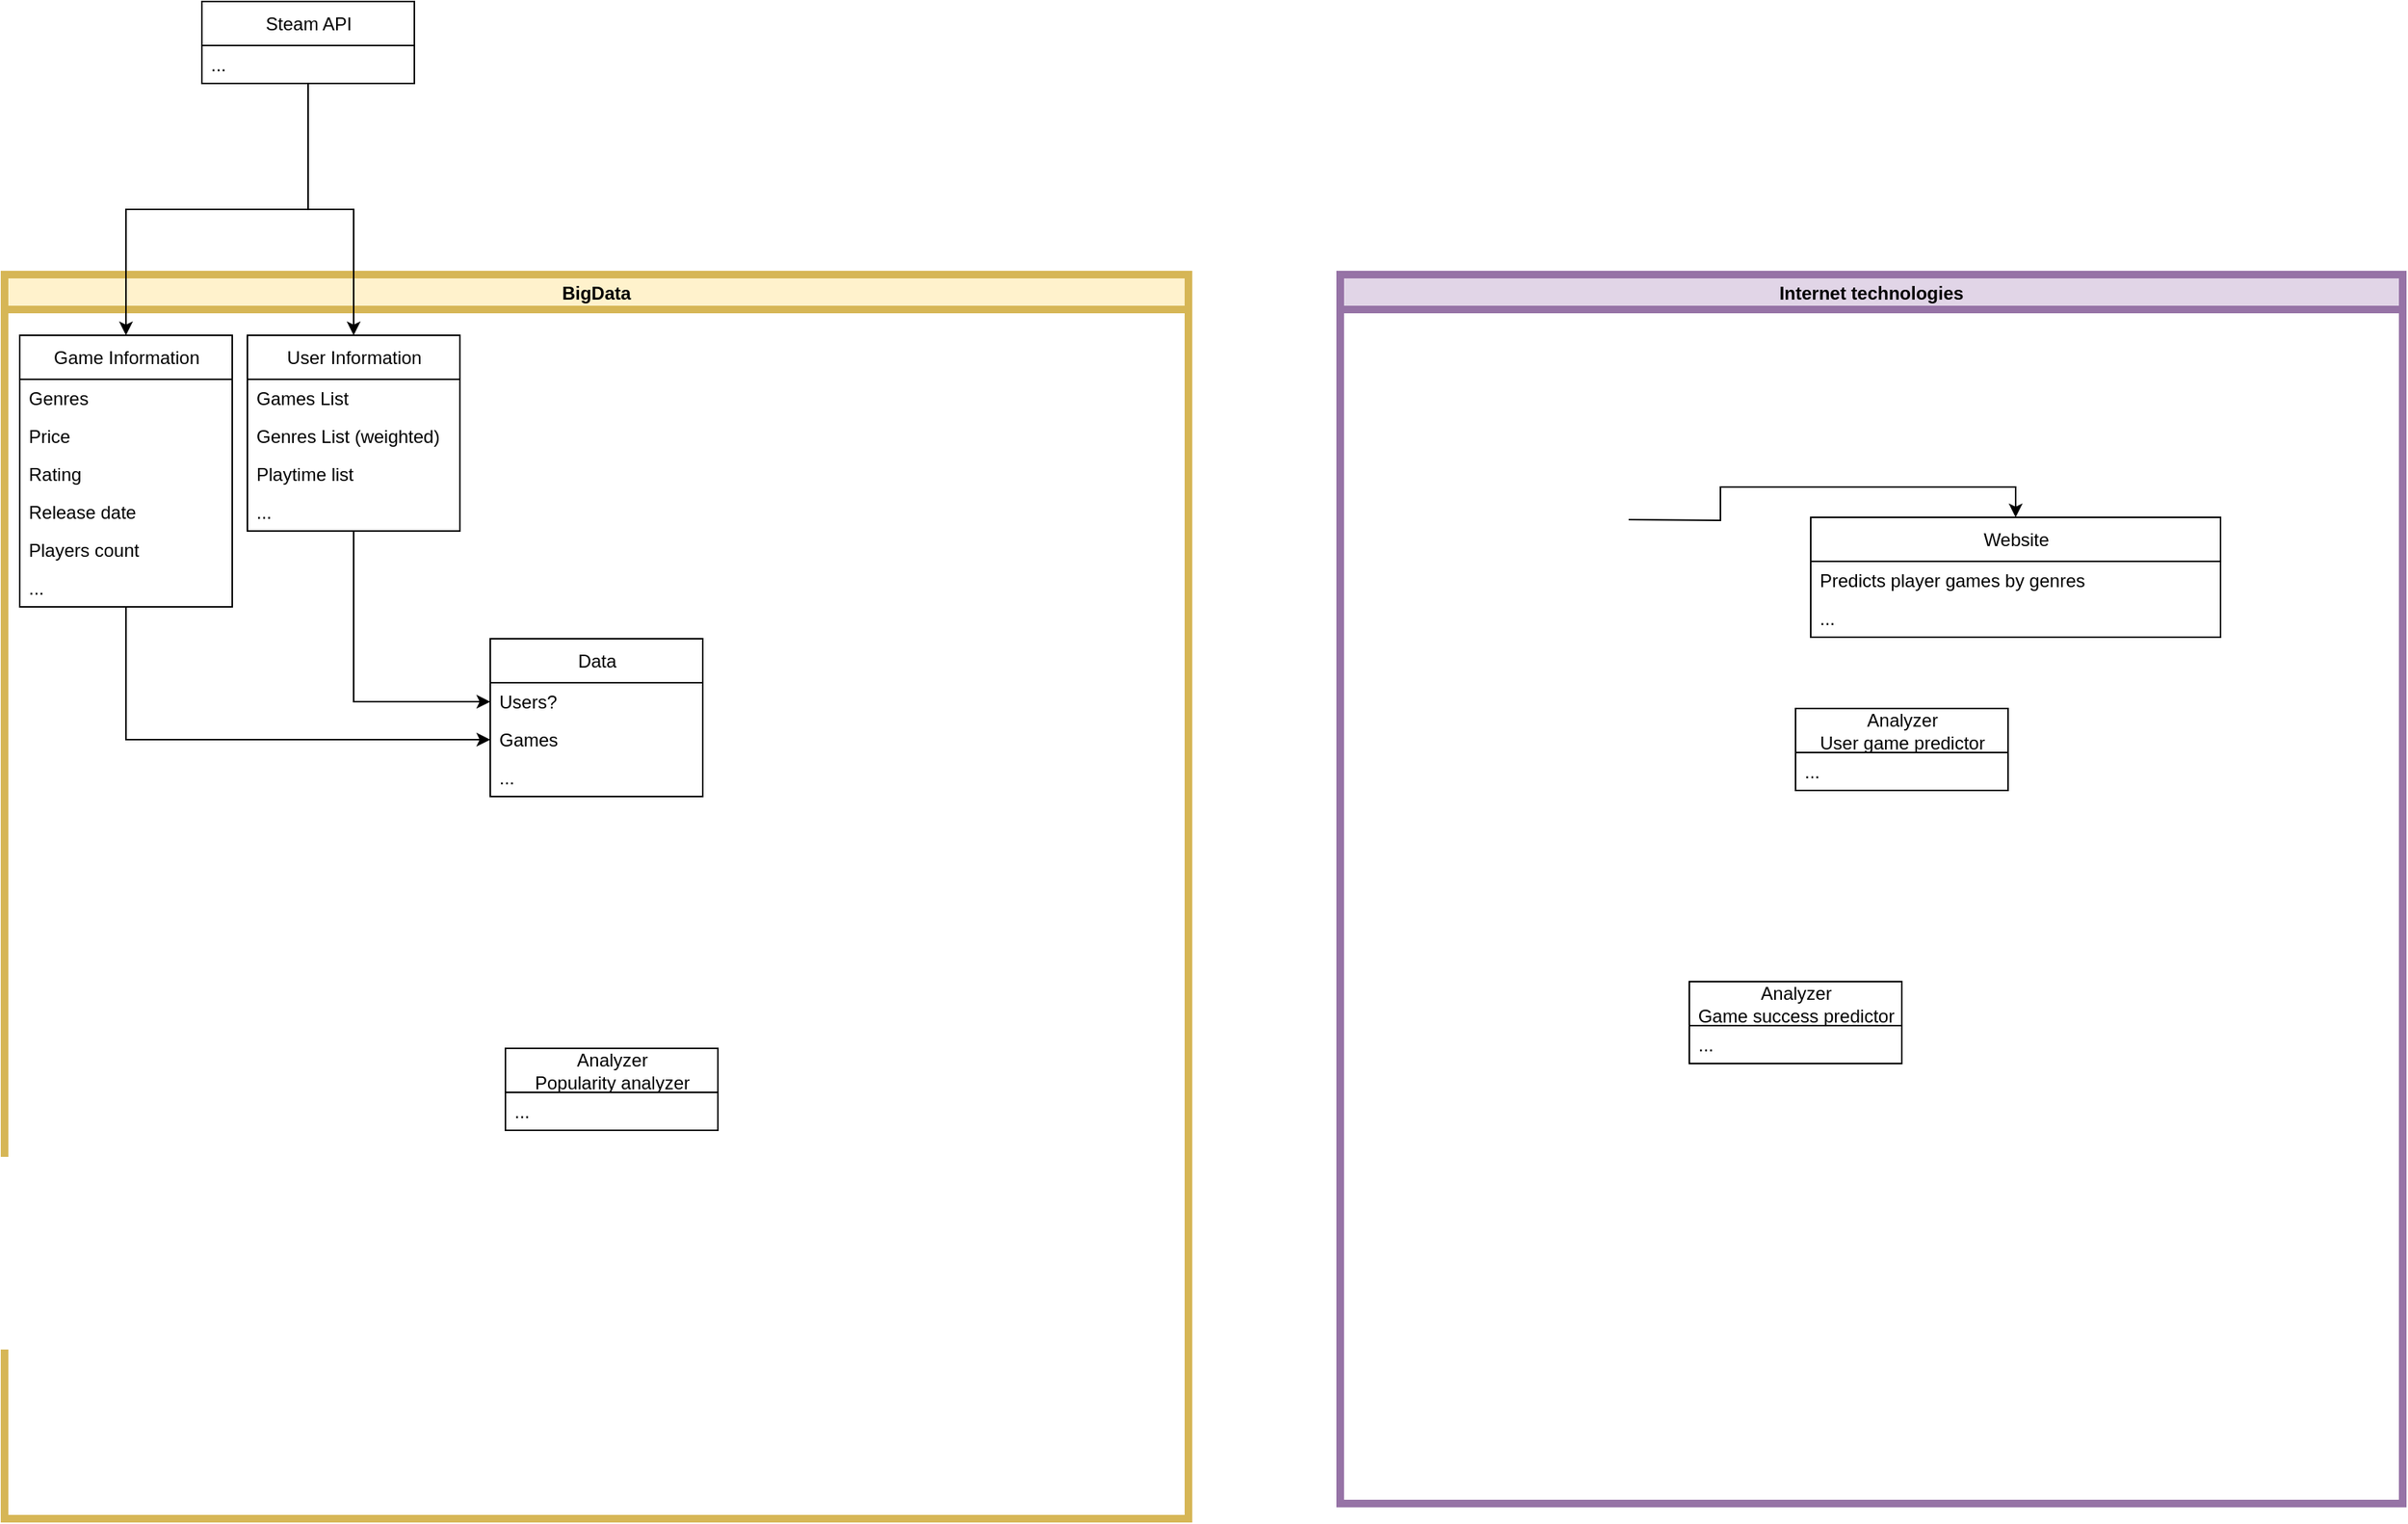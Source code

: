 <mxfile version="13.9.9" type="device" pages="2"><diagram id="momG4ZnO7JLE9HOEH2Y-" name="App_diagram"><mxGraphModel dx="1874" dy="1692" grid="1" gridSize="10" guides="1" tooltips="1" connect="1" arrows="1" fold="1" page="1" pageScale="1" pageWidth="850" pageHeight="1100" math="0" shadow="0"><root><mxCell id="0"/><mxCell id="1" parent="0"/><mxCell id="MeU1LT25HGd6fg8SvuPD-35" value="BigData" style="swimlane;fillColor=#fff2cc;strokeColor=#d6b656;fillStyle=auto;rounded=0;strokeWidth=5;" parent="1" vertex="1"><mxGeometry x="-720" y="40" width="780" height="820" as="geometry"/></mxCell><mxCell id="MeU1LT25HGd6fg8SvuPD-5" value="&lt;span style=&quot;font-weight: 400;&quot;&gt;Game Information&lt;/span&gt;" style="swimlane;fontStyle=1;align=center;verticalAlign=middle;childLayout=stackLayout;horizontal=1;startSize=29;horizontalStack=0;resizeParent=1;resizeParentMax=0;resizeLast=0;collapsible=0;marginBottom=0;html=1;" parent="MeU1LT25HGd6fg8SvuPD-35" vertex="1"><mxGeometry x="10" y="40" width="140" height="179" as="geometry"/></mxCell><mxCell id="MeU1LT25HGd6fg8SvuPD-6" value="Genres" style="text;html=1;strokeColor=none;fillColor=none;align=left;verticalAlign=middle;spacingLeft=4;spacingRight=4;overflow=hidden;rotatable=0;points=[[0,0.5],[1,0.5]];portConstraint=eastwest;" parent="MeU1LT25HGd6fg8SvuPD-5" vertex="1"><mxGeometry y="29" width="140" height="25" as="geometry"/></mxCell><mxCell id="MeU1LT25HGd6fg8SvuPD-8" value="Price" style="text;html=1;strokeColor=none;fillColor=none;align=left;verticalAlign=middle;spacingLeft=4;spacingRight=4;overflow=hidden;rotatable=0;points=[[0,0.5],[1,0.5]];portConstraint=eastwest;" parent="MeU1LT25HGd6fg8SvuPD-5" vertex="1"><mxGeometry y="54" width="140" height="25" as="geometry"/></mxCell><mxCell id="MeU1LT25HGd6fg8SvuPD-9" value="Rating" style="text;html=1;strokeColor=none;fillColor=none;align=left;verticalAlign=middle;spacingLeft=4;spacingRight=4;overflow=hidden;rotatable=0;points=[[0,0.5],[1,0.5]];portConstraint=eastwest;" parent="MeU1LT25HGd6fg8SvuPD-5" vertex="1"><mxGeometry y="79" width="140" height="25" as="geometry"/></mxCell><mxCell id="MeU1LT25HGd6fg8SvuPD-11" value="Release date" style="text;html=1;strokeColor=none;fillColor=none;align=left;verticalAlign=middle;spacingLeft=4;spacingRight=4;overflow=hidden;rotatable=0;points=[[0,0.5],[1,0.5]];portConstraint=eastwest;" parent="MeU1LT25HGd6fg8SvuPD-5" vertex="1"><mxGeometry y="104" width="140" height="25" as="geometry"/></mxCell><mxCell id="MeU1LT25HGd6fg8SvuPD-12" value="Players count" style="text;html=1;strokeColor=none;fillColor=none;align=left;verticalAlign=middle;spacingLeft=4;spacingRight=4;overflow=hidden;rotatable=0;points=[[0,0.5],[1,0.5]];portConstraint=eastwest;" parent="MeU1LT25HGd6fg8SvuPD-5" vertex="1"><mxGeometry y="129" width="140" height="25" as="geometry"/></mxCell><mxCell id="MeU1LT25HGd6fg8SvuPD-10" value="..." style="text;html=1;strokeColor=none;fillColor=none;align=left;verticalAlign=middle;spacingLeft=4;spacingRight=4;overflow=hidden;rotatable=0;points=[[0,0.5],[1,0.5]];portConstraint=eastwest;" parent="MeU1LT25HGd6fg8SvuPD-5" vertex="1"><mxGeometry y="154" width="140" height="25" as="geometry"/></mxCell><mxCell id="MeU1LT25HGd6fg8SvuPD-13" value="&lt;span style=&quot;font-weight: 400;&quot;&gt;User Information&lt;/span&gt;" style="swimlane;fontStyle=1;align=center;verticalAlign=middle;childLayout=stackLayout;horizontal=1;startSize=29;horizontalStack=0;resizeParent=1;resizeParentMax=0;resizeLast=0;collapsible=0;marginBottom=0;html=1;" parent="MeU1LT25HGd6fg8SvuPD-35" vertex="1"><mxGeometry x="160" y="40" width="140" height="129" as="geometry"/></mxCell><mxCell id="MeU1LT25HGd6fg8SvuPD-14" value="Games List" style="text;html=1;strokeColor=none;fillColor=none;align=left;verticalAlign=middle;spacingLeft=4;spacingRight=4;overflow=hidden;rotatable=0;points=[[0,0.5],[1,0.5]];portConstraint=eastwest;" parent="MeU1LT25HGd6fg8SvuPD-13" vertex="1"><mxGeometry y="29" width="140" height="25" as="geometry"/></mxCell><mxCell id="MeU1LT25HGd6fg8SvuPD-15" value="Genres List (weighted)" style="text;html=1;strokeColor=none;fillColor=none;align=left;verticalAlign=middle;spacingLeft=4;spacingRight=4;overflow=hidden;rotatable=0;points=[[0,0.5],[1,0.5]];portConstraint=eastwest;" parent="MeU1LT25HGd6fg8SvuPD-13" vertex="1"><mxGeometry y="54" width="140" height="25" as="geometry"/></mxCell><mxCell id="MeU1LT25HGd6fg8SvuPD-16" value="Playtime list" style="text;html=1;strokeColor=none;fillColor=none;align=left;verticalAlign=middle;spacingLeft=4;spacingRight=4;overflow=hidden;rotatable=0;points=[[0,0.5],[1,0.5]];portConstraint=eastwest;" parent="MeU1LT25HGd6fg8SvuPD-13" vertex="1"><mxGeometry y="79" width="140" height="25" as="geometry"/></mxCell><mxCell id="MeU1LT25HGd6fg8SvuPD-19" value="..." style="text;html=1;strokeColor=none;fillColor=none;align=left;verticalAlign=middle;spacingLeft=4;spacingRight=4;overflow=hidden;rotatable=0;points=[[0,0.5],[1,0.5]];portConstraint=eastwest;" parent="MeU1LT25HGd6fg8SvuPD-13" vertex="1"><mxGeometry y="104" width="140" height="25" as="geometry"/></mxCell><mxCell id="MeU1LT25HGd6fg8SvuPD-54" value="&lt;span style=&quot;font-weight: 400;&quot;&gt;Analyzer&lt;br&gt;&lt;/span&gt;&lt;span style=&quot;font-weight: 400; text-align: left;&quot;&gt;Popularity analyzer&lt;/span&gt;&lt;span style=&quot;font-weight: 400;&quot;&gt;&lt;br&gt;&lt;/span&gt;" style="swimlane;fontStyle=1;align=center;verticalAlign=middle;childLayout=stackLayout;horizontal=1;startSize=29;horizontalStack=0;resizeParent=1;resizeParentMax=0;resizeLast=0;collapsible=0;marginBottom=0;html=1;" parent="MeU1LT25HGd6fg8SvuPD-35" vertex="1"><mxGeometry x="330" y="510" width="140" height="54" as="geometry"/></mxCell><mxCell id="MeU1LT25HGd6fg8SvuPD-58" value="..." style="text;html=1;strokeColor=none;fillColor=none;align=left;verticalAlign=middle;spacingLeft=4;spacingRight=4;overflow=hidden;rotatable=0;points=[[0,0.5],[1,0.5]];portConstraint=eastwest;" parent="MeU1LT25HGd6fg8SvuPD-54" vertex="1"><mxGeometry y="29" width="140" height="25" as="geometry"/></mxCell><mxCell id="MeU1LT25HGd6fg8SvuPD-29" value="&lt;span style=&quot;font-weight: 400;&quot;&gt;Data&lt;/span&gt;" style="swimlane;fontStyle=1;align=center;verticalAlign=middle;childLayout=stackLayout;horizontal=1;startSize=29;horizontalStack=0;resizeParent=1;resizeParentMax=0;resizeLast=0;collapsible=0;marginBottom=0;html=1;" parent="MeU1LT25HGd6fg8SvuPD-35" vertex="1"><mxGeometry x="320" y="240" width="140" height="104" as="geometry"/></mxCell><mxCell id="MeU1LT25HGd6fg8SvuPD-31" value="Users?" style="text;html=1;strokeColor=none;fillColor=none;align=left;verticalAlign=middle;spacingLeft=4;spacingRight=4;overflow=hidden;rotatable=0;points=[[0,0.5],[1,0.5]];portConstraint=eastwest;" parent="MeU1LT25HGd6fg8SvuPD-29" vertex="1"><mxGeometry y="29" width="140" height="25" as="geometry"/></mxCell><mxCell id="MeU1LT25HGd6fg8SvuPD-30" value="Games" style="text;html=1;strokeColor=none;fillColor=none;align=left;verticalAlign=middle;spacingLeft=4;spacingRight=4;overflow=hidden;rotatable=0;points=[[0,0.5],[1,0.5]];portConstraint=eastwest;" parent="MeU1LT25HGd6fg8SvuPD-29" vertex="1"><mxGeometry y="54" width="140" height="25" as="geometry"/></mxCell><mxCell id="MeU1LT25HGd6fg8SvuPD-33" value="..." style="text;html=1;strokeColor=none;fillColor=none;align=left;verticalAlign=middle;spacingLeft=4;spacingRight=4;overflow=hidden;rotatable=0;points=[[0,0.5],[1,0.5]];portConstraint=eastwest;" parent="MeU1LT25HGd6fg8SvuPD-29" vertex="1"><mxGeometry y="79" width="140" height="25" as="geometry"/></mxCell><mxCell id="MeU1LT25HGd6fg8SvuPD-43" style="edgeStyle=orthogonalEdgeStyle;rounded=0;orthogonalLoop=1;jettySize=auto;html=1;entryX=0;entryY=0.5;entryDx=0;entryDy=0;" parent="MeU1LT25HGd6fg8SvuPD-35" source="MeU1LT25HGd6fg8SvuPD-13" target="MeU1LT25HGd6fg8SvuPD-31" edge="1"><mxGeometry relative="1" as="geometry"/></mxCell><mxCell id="MeU1LT25HGd6fg8SvuPD-20" style="edgeStyle=orthogonalEdgeStyle;rounded=0;orthogonalLoop=1;jettySize=auto;html=1;entryX=0;entryY=0.5;entryDx=0;entryDy=0;" parent="MeU1LT25HGd6fg8SvuPD-35" source="MeU1LT25HGd6fg8SvuPD-5" target="MeU1LT25HGd6fg8SvuPD-30" edge="1"><mxGeometry relative="1" as="geometry"><mxPoint x="345" y="340" as="targetPoint"/></mxGeometry></mxCell><mxCell id="MeU1LT25HGd6fg8SvuPD-51" style="edgeStyle=orthogonalEdgeStyle;rounded=0;orthogonalLoop=1;jettySize=auto;html=1;" parent="1" source="MeU1LT25HGd6fg8SvuPD-44" target="MeU1LT25HGd6fg8SvuPD-5" edge="1"><mxGeometry relative="1" as="geometry"/></mxCell><mxCell id="MeU1LT25HGd6fg8SvuPD-52" style="edgeStyle=orthogonalEdgeStyle;rounded=0;orthogonalLoop=1;jettySize=auto;html=1;entryX=0.5;entryY=0;entryDx=0;entryDy=0;" parent="1" source="MeU1LT25HGd6fg8SvuPD-44" target="MeU1LT25HGd6fg8SvuPD-13" edge="1"><mxGeometry relative="1" as="geometry"/></mxCell><mxCell id="MeU1LT25HGd6fg8SvuPD-44" value="&lt;span style=&quot;font-weight: 400;&quot;&gt;Steam API&lt;/span&gt;" style="swimlane;fontStyle=1;align=center;verticalAlign=middle;childLayout=stackLayout;horizontal=1;startSize=29;horizontalStack=0;resizeParent=1;resizeParentMax=0;resizeLast=0;collapsible=0;marginBottom=0;html=1;" parent="1" vertex="1"><mxGeometry x="-590" y="-140" width="140" height="54" as="geometry"/></mxCell><mxCell id="MeU1LT25HGd6fg8SvuPD-50" value="..." style="text;html=1;strokeColor=none;fillColor=none;align=left;verticalAlign=middle;spacingLeft=4;spacingRight=4;overflow=hidden;rotatable=0;points=[[0,0.5],[1,0.5]];portConstraint=eastwest;" parent="MeU1LT25HGd6fg8SvuPD-44" vertex="1"><mxGeometry y="29" width="140" height="25" as="geometry"/></mxCell><mxCell id="MeU1LT25HGd6fg8SvuPD-36" value="Internet technologies" style="swimlane;fillColor=#e1d5e7;strokeColor=#9673a6;shadow=0;rounded=0;strokeWidth=5;" parent="1" vertex="1"><mxGeometry x="160" y="40" width="700" height="810" as="geometry"/></mxCell><mxCell id="MeU1LT25HGd6fg8SvuPD-38" value="&lt;span style=&quot;font-weight: 400;&quot;&gt;Website&lt;/span&gt;" style="swimlane;fontStyle=1;align=center;verticalAlign=middle;childLayout=stackLayout;horizontal=1;startSize=29;horizontalStack=0;resizeParent=1;resizeParentMax=0;resizeLast=0;collapsible=0;marginBottom=0;html=1;" parent="MeU1LT25HGd6fg8SvuPD-36" vertex="1"><mxGeometry x="310" y="160" width="270" height="79" as="geometry"/></mxCell><mxCell id="MeU1LT25HGd6fg8SvuPD-40" value="Predicts player games by genres" style="text;html=1;strokeColor=none;fillColor=none;align=left;verticalAlign=middle;spacingLeft=4;spacingRight=4;overflow=hidden;rotatable=0;points=[[0,0.5],[1,0.5]];portConstraint=eastwest;" parent="MeU1LT25HGd6fg8SvuPD-38" vertex="1"><mxGeometry y="29" width="270" height="25" as="geometry"/></mxCell><mxCell id="MeU1LT25HGd6fg8SvuPD-41" value="..." style="text;html=1;strokeColor=none;fillColor=none;align=left;verticalAlign=middle;spacingLeft=4;spacingRight=4;overflow=hidden;rotatable=0;points=[[0,0.5],[1,0.5]];portConstraint=eastwest;" parent="MeU1LT25HGd6fg8SvuPD-38" vertex="1"><mxGeometry y="54" width="270" height="25" as="geometry"/></mxCell><mxCell id="MeU1LT25HGd6fg8SvuPD-24" value="&lt;span style=&quot;font-weight: 400;&quot;&gt;Analyzer&lt;br&gt;&lt;/span&gt;&lt;span style=&quot;font-weight: 400; text-align: left;&quot;&gt;User game predictor&lt;/span&gt;&lt;span style=&quot;font-weight: 400;&quot;&gt;&lt;br&gt;&lt;/span&gt;" style="swimlane;fontStyle=1;align=center;verticalAlign=middle;childLayout=stackLayout;horizontal=1;startSize=29;horizontalStack=0;resizeParent=1;resizeParentMax=0;resizeLast=0;collapsible=0;marginBottom=0;html=1;" parent="MeU1LT25HGd6fg8SvuPD-36" vertex="1"><mxGeometry x="300" y="286" width="140" height="54" as="geometry"/></mxCell><mxCell id="MeU1LT25HGd6fg8SvuPD-28" value="..." style="text;html=1;strokeColor=none;fillColor=none;align=left;verticalAlign=middle;spacingLeft=4;spacingRight=4;overflow=hidden;rotatable=0;points=[[0,0.5],[1,0.5]];portConstraint=eastwest;" parent="MeU1LT25HGd6fg8SvuPD-24" vertex="1"><mxGeometry y="29" width="140" height="25" as="geometry"/></mxCell><mxCell id="MeU1LT25HGd6fg8SvuPD-42" style="edgeStyle=orthogonalEdgeStyle;rounded=0;orthogonalLoop=1;jettySize=auto;html=1;entryX=0.5;entryY=0;entryDx=0;entryDy=0;" parent="MeU1LT25HGd6fg8SvuPD-36" target="MeU1LT25HGd6fg8SvuPD-38" edge="1"><mxGeometry relative="1" as="geometry"><mxPoint x="190" y="161.5" as="sourcePoint"/></mxGeometry></mxCell><mxCell id="MeU1LT25HGd6fg8SvuPD-59" value="&lt;span style=&quot;font-weight: 400;&quot;&gt;Analyzer&lt;br&gt;&lt;/span&gt;&lt;span style=&quot;font-weight: 400; text-align: left;&quot;&gt;Game success predictor&lt;/span&gt;&lt;span style=&quot;font-weight: 400;&quot;&gt;&lt;br&gt;&lt;/span&gt;" style="swimlane;fontStyle=1;align=center;verticalAlign=middle;childLayout=stackLayout;horizontal=1;startSize=29;horizontalStack=0;resizeParent=1;resizeParentMax=0;resizeLast=0;collapsible=0;marginBottom=0;html=1;" parent="MeU1LT25HGd6fg8SvuPD-36" vertex="1"><mxGeometry x="230" y="466" width="140" height="54" as="geometry"/></mxCell><mxCell id="MeU1LT25HGd6fg8SvuPD-63" value="..." style="text;html=1;strokeColor=none;fillColor=none;align=left;verticalAlign=middle;spacingLeft=4;spacingRight=4;overflow=hidden;rotatable=0;points=[[0,0.5],[1,0.5]];portConstraint=eastwest;" parent="MeU1LT25HGd6fg8SvuPD-59" vertex="1"><mxGeometry y="29" width="140" height="25" as="geometry"/></mxCell></root></mxGraphModel></diagram><diagram id="Zrio6ORxPRz7kkJjBr8B" name="BD_scheme"><mxGraphModel dx="2055" dy="1796" grid="1" gridSize="10" guides="1" tooltips="1" connect="1" arrows="1" fold="1" page="1" pageScale="1" pageWidth="850" pageHeight="1100" math="0" shadow="0"><root><mxCell id="0"/><mxCell id="1" parent="0"/><mxCell id="Tnox-R7yeYtiRO91S8fA-54" style="edgeStyle=orthogonalEdgeStyle;rounded=0;orthogonalLoop=1;jettySize=auto;html=1;entryX=0.5;entryY=0;entryDx=0;entryDy=0;strokeWidth=1;sourcePerimeterSpacing=0;targetPerimeterSpacing=0;" parent="1" source="0PsbvllwM_uFdgyH0em8-1" target="Tnox-R7yeYtiRO91S8fA-52" edge="1"><mxGeometry relative="1" as="geometry"/></mxCell><mxCell id="0PsbvllwM_uFdgyH0em8-1" value="Game" style="swimlane;fontStyle=0;childLayout=stackLayout;horizontal=1;startSize=26;fillColor=none;horizontalStack=0;resizeParent=1;resizeParentMax=0;resizeLast=0;collapsible=1;marginBottom=0;" parent="1" vertex="1"><mxGeometry x="-70" y="100" width="230" height="468" as="geometry"/></mxCell><mxCell id="0PsbvllwM_uFdgyH0em8-2" value="id: int" style="text;strokeColor=none;fillColor=none;align=left;verticalAlign=top;spacingLeft=4;spacingRight=4;overflow=hidden;rotatable=0;points=[[0,0.5],[1,0.5]];portConstraint=eastwest;" parent="0PsbvllwM_uFdgyH0em8-1" vertex="1"><mxGeometry y="26" width="230" height="26" as="geometry"/></mxCell><mxCell id="fA32ggo8_FiCv29vviNR-46" value="name: string" style="text;strokeColor=none;fillColor=none;align=left;verticalAlign=top;spacingLeft=4;spacingRight=4;overflow=hidden;rotatable=0;points=[[0,0.5],[1,0.5]];portConstraint=eastwest;" parent="0PsbvllwM_uFdgyH0em8-1" vertex="1"><mxGeometry y="52" width="230" height="26" as="geometry"/></mxCell><mxCell id="Tnox-R7yeYtiRO91S8fA-1" value="type: string" style="text;strokeColor=none;fillColor=none;align=left;verticalAlign=top;spacingLeft=4;spacingRight=4;overflow=hidden;rotatable=0;points=[[0,0.5],[1,0.5]];portConstraint=eastwest;" parent="0PsbvllwM_uFdgyH0em8-1" vertex="1"><mxGeometry y="78" width="230" height="26" as="geometry"/></mxCell><mxCell id="0PsbvllwM_uFdgyH0em8-4" value="required_age: int" style="text;strokeColor=none;fillColor=none;align=left;verticalAlign=top;spacingLeft=4;spacingRight=4;overflow=hidden;rotatable=0;points=[[0,0.5],[1,0.5]];portConstraint=eastwest;" parent="0PsbvllwM_uFdgyH0em8-1" vertex="1"><mxGeometry y="104" width="230" height="26" as="geometry"/></mxCell><mxCell id="0PsbvllwM_uFdgyH0em8-5" value="is_free: bool" style="text;strokeColor=none;fillColor=none;align=left;verticalAlign=top;spacingLeft=4;spacingRight=4;overflow=hidden;rotatable=0;points=[[0,0.5],[1,0.5]];portConstraint=eastwest;" parent="0PsbvllwM_uFdgyH0em8-1" vertex="1"><mxGeometry y="130" width="230" height="26" as="geometry"/></mxCell><mxCell id="0PsbvllwM_uFdgyH0em8-7" value="dlc: list              //list of appids" style="text;strokeColor=none;fillColor=none;align=left;verticalAlign=top;spacingLeft=4;spacingRight=4;overflow=hidden;rotatable=0;points=[[0,0.5],[1,0.5]];portConstraint=eastwest;" parent="0PsbvllwM_uFdgyH0em8-1" vertex="1"><mxGeometry y="156" width="230" height="26" as="geometry"/></mxCell><mxCell id="0PsbvllwM_uFdgyH0em8-9" value="about_the_game: text" style="text;strokeColor=none;fillColor=none;align=left;verticalAlign=top;spacingLeft=4;spacingRight=4;overflow=hidden;rotatable=0;points=[[0,0.5],[1,0.5]];portConstraint=eastwest;" parent="0PsbvllwM_uFdgyH0em8-1" vertex="1"><mxGeometry y="182" width="230" height="26" as="geometry"/></mxCell><mxCell id="0PsbvllwM_uFdgyH0em8-6" value="detailed_description: text            " style="text;strokeColor=none;fillColor=none;align=left;verticalAlign=top;spacingLeft=4;spacingRight=4;overflow=hidden;rotatable=0;points=[[0,0.5],[1,0.5]];portConstraint=eastwest;" parent="0PsbvllwM_uFdgyH0em8-1" vertex="1"><mxGeometry y="208" width="230" height="26" as="geometry"/></mxCell><mxCell id="0PsbvllwM_uFdgyH0em8-8" value="short_description: text&#10;" style="text;strokeColor=none;fillColor=none;align=left;verticalAlign=top;spacingLeft=4;spacingRight=4;overflow=hidden;rotatable=0;points=[[0,0.5],[1,0.5]];portConstraint=eastwest;" parent="0PsbvllwM_uFdgyH0em8-1" vertex="1"><mxGeometry y="234" width="230" height="26" as="geometry"/></mxCell><mxCell id="0PsbvllwM_uFdgyH0em8-11" value="developers: text" style="text;strokeColor=none;fillColor=none;align=left;verticalAlign=top;spacingLeft=4;spacingRight=4;overflow=hidden;rotatable=0;points=[[0,0.5],[1,0.5]];portConstraint=eastwest;" parent="0PsbvllwM_uFdgyH0em8-1" vertex="1"><mxGeometry y="260" width="230" height="26" as="geometry"/></mxCell><mxCell id="0PsbvllwM_uFdgyH0em8-17" value="publishers: text&#10;" style="text;strokeColor=none;fillColor=none;align=left;verticalAlign=top;spacingLeft=4;spacingRight=4;overflow=hidden;rotatable=0;points=[[0,0.5],[1,0.5]];portConstraint=eastwest;" parent="0PsbvllwM_uFdgyH0em8-1" vertex="1"><mxGeometry y="286" width="230" height="26" as="geometry"/></mxCell><mxCell id="0PsbvllwM_uFdgyH0em8-15" value="packages: text&#10;" style="text;strokeColor=none;fillColor=none;align=left;verticalAlign=top;spacingLeft=4;spacingRight=4;overflow=hidden;rotatable=0;points=[[0,0.5],[1,0.5]];portConstraint=eastwest;" parent="0PsbvllwM_uFdgyH0em8-1" vertex="1"><mxGeometry y="312" width="230" height="26" as="geometry"/></mxCell><mxCell id="Tnox-R7yeYtiRO91S8fA-3" value="requirements_id: FG" style="text;strokeColor=none;fillColor=none;align=left;verticalAlign=top;spacingLeft=4;spacingRight=4;overflow=hidden;rotatable=0;points=[[0,0.5],[1,0.5]];portConstraint=eastwest;" parent="0PsbvllwM_uFdgyH0em8-1" vertex="1"><mxGeometry y="338" width="230" height="26" as="geometry"/></mxCell><mxCell id="Tnox-R7yeYtiRO91S8fA-2" value="critic_score_id: FG&#10;" style="text;strokeColor=none;fillColor=none;align=left;verticalAlign=top;spacingLeft=4;spacingRight=4;overflow=hidden;rotatable=0;points=[[0,0.5],[1,0.5]];portConstraint=eastwest;" parent="0PsbvllwM_uFdgyH0em8-1" vertex="1"><mxGeometry y="364" width="230" height="26" as="geometry"/></mxCell><mxCell id="0PsbvllwM_uFdgyH0em8-77" value="release_date_id: FG" style="text;strokeColor=none;fillColor=none;align=left;verticalAlign=top;spacingLeft=4;spacingRight=4;overflow=hidden;rotatable=0;points=[[0,0.5],[1,0.5]];portConstraint=eastwest;" parent="0PsbvllwM_uFdgyH0em8-1" vertex="1"><mxGeometry y="390" width="230" height="26" as="geometry"/></mxCell><mxCell id="Tnox-R7yeYtiRO91S8fA-6" value="platforms_id: FG" style="text;strokeColor=none;fillColor=none;align=left;verticalAlign=top;spacingLeft=4;spacingRight=4;overflow=hidden;rotatable=0;points=[[0,0.5],[1,0.5]];portConstraint=eastwest;" parent="0PsbvllwM_uFdgyH0em8-1" vertex="1"><mxGeometry y="416" width="230" height="26" as="geometry"/></mxCell><mxCell id="Tnox-R7yeYtiRO91S8fA-5" value="reviews_id: FG" style="text;strokeColor=none;fillColor=none;align=left;verticalAlign=top;spacingLeft=4;spacingRight=4;overflow=hidden;rotatable=0;points=[[0,0.5],[1,0.5]];portConstraint=eastwest;" parent="0PsbvllwM_uFdgyH0em8-1" vertex="1"><mxGeometry y="442" width="230" height="26" as="geometry"/></mxCell><mxCell id="0PsbvllwM_uFdgyH0em8-45" value="platforms" style="swimlane;fontStyle=0;childLayout=stackLayout;horizontal=1;startSize=26;fillColor=none;horizontalStack=0;resizeParent=1;resizeParentMax=0;resizeLast=0;collapsible=1;marginBottom=0;" parent="1" vertex="1"><mxGeometry x="670" y="530" width="140" height="156" as="geometry"/></mxCell><mxCell id="XALPMgh3zFz3GhYciA86-8" value="id: int" style="text;strokeColor=none;fillColor=none;align=left;verticalAlign=top;spacingLeft=4;spacingRight=4;overflow=hidden;rotatable=0;points=[[0,0.5],[1,0.5]];portConstraint=eastwest;" parent="0PsbvllwM_uFdgyH0em8-45" vertex="1"><mxGeometry y="26" width="140" height="26" as="geometry"/></mxCell><mxCell id="Tnox-R7yeYtiRO91S8fA-9" value="appid: int" style="text;strokeColor=none;fillColor=none;align=left;verticalAlign=top;spacingLeft=4;spacingRight=4;overflow=hidden;rotatable=0;points=[[0,0.5],[1,0.5]];portConstraint=eastwest;" parent="0PsbvllwM_uFdgyH0em8-45" vertex="1"><mxGeometry y="52" width="140" height="26" as="geometry"/></mxCell><mxCell id="0PsbvllwM_uFdgyH0em8-46" value="win: bool" style="text;strokeColor=none;fillColor=none;align=left;verticalAlign=top;spacingLeft=4;spacingRight=4;overflow=hidden;rotatable=0;points=[[0,0.5],[1,0.5]];portConstraint=eastwest;" parent="0PsbvllwM_uFdgyH0em8-45" vertex="1"><mxGeometry y="78" width="140" height="26" as="geometry"/></mxCell><mxCell id="0PsbvllwM_uFdgyH0em8-47" value="mac: bool" style="text;strokeColor=none;fillColor=none;align=left;verticalAlign=top;spacingLeft=4;spacingRight=4;overflow=hidden;rotatable=0;points=[[0,0.5],[1,0.5]];portConstraint=eastwest;" parent="0PsbvllwM_uFdgyH0em8-45" vertex="1"><mxGeometry y="104" width="140" height="26" as="geometry"/></mxCell><mxCell id="0PsbvllwM_uFdgyH0em8-48" value="linux: bool" style="text;strokeColor=none;fillColor=none;align=left;verticalAlign=top;spacingLeft=4;spacingRight=4;overflow=hidden;rotatable=0;points=[[0,0.5],[1,0.5]];portConstraint=eastwest;" parent="0PsbvllwM_uFdgyH0em8-45" vertex="1"><mxGeometry y="130" width="140" height="26" as="geometry"/></mxCell><mxCell id="0PsbvllwM_uFdgyH0em8-49" value="category" style="swimlane;fontStyle=0;childLayout=stackLayout;horizontal=1;startSize=26;fillColor=none;horizontalStack=0;resizeParent=1;resizeParentMax=0;resizeLast=0;collapsible=1;marginBottom=0;" parent="1" vertex="1"><mxGeometry x="355" y="-8" width="140" height="78" as="geometry"/></mxCell><mxCell id="0PsbvllwM_uFdgyH0em8-50" value="id: int" style="text;strokeColor=none;fillColor=none;align=left;verticalAlign=top;spacingLeft=4;spacingRight=4;overflow=hidden;rotatable=0;points=[[0,0.5],[1,0.5]];portConstraint=eastwest;" parent="0PsbvllwM_uFdgyH0em8-49" vertex="1"><mxGeometry y="26" width="140" height="26" as="geometry"/></mxCell><mxCell id="0PsbvllwM_uFdgyH0em8-51" value="description: string" style="text;strokeColor=none;fillColor=none;align=left;verticalAlign=top;spacingLeft=4;spacingRight=4;overflow=hidden;rotatable=0;points=[[0,0.5],[1,0.5]];portConstraint=eastwest;" parent="0PsbvllwM_uFdgyH0em8-49" vertex="1"><mxGeometry y="52" width="140" height="26" as="geometry"/></mxCell><mxCell id="0PsbvllwM_uFdgyH0em8-54" value="genre" style="swimlane;fontStyle=0;childLayout=stackLayout;horizontal=1;startSize=26;fillColor=none;horizontalStack=0;resizeParent=1;resizeParentMax=0;resizeLast=0;collapsible=1;marginBottom=0;" parent="1" vertex="1"><mxGeometry x="355" y="-124" width="140" height="78" as="geometry"/></mxCell><mxCell id="0PsbvllwM_uFdgyH0em8-55" value="id: int" style="text;strokeColor=none;fillColor=none;align=left;verticalAlign=top;spacingLeft=4;spacingRight=4;overflow=hidden;rotatable=0;points=[[0,0.5],[1,0.5]];portConstraint=eastwest;" parent="0PsbvllwM_uFdgyH0em8-54" vertex="1"><mxGeometry y="26" width="140" height="26" as="geometry"/></mxCell><mxCell id="0PsbvllwM_uFdgyH0em8-56" value="description: string" style="text;strokeColor=none;fillColor=none;align=left;verticalAlign=top;spacingLeft=4;spacingRight=4;overflow=hidden;rotatable=0;points=[[0,0.5],[1,0.5]];portConstraint=eastwest;" parent="0PsbvllwM_uFdgyH0em8-54" vertex="1"><mxGeometry y="52" width="140" height="26" as="geometry"/></mxCell><mxCell id="0PsbvllwM_uFdgyH0em8-66" value="CriticScore" style="swimlane;fontStyle=0;childLayout=stackLayout;horizontal=1;startSize=26;fillColor=none;horizontalStack=0;resizeParent=1;resizeParentMax=0;resizeLast=0;collapsible=1;marginBottom=0;" parent="1" vertex="1"><mxGeometry x="670" y="200" width="140" height="156" as="geometry"/></mxCell><mxCell id="XALPMgh3zFz3GhYciA86-1" value="id: int" style="text;strokeColor=none;fillColor=none;align=left;verticalAlign=top;spacingLeft=4;spacingRight=4;overflow=hidden;rotatable=0;points=[[0,0.5],[1,0.5]];portConstraint=eastwest;" parent="0PsbvllwM_uFdgyH0em8-66" vertex="1"><mxGeometry y="26" width="140" height="26" as="geometry"/></mxCell><mxCell id="Tnox-R7yeYtiRO91S8fA-10" value="appid: int" style="text;strokeColor=none;fillColor=none;align=left;verticalAlign=top;spacingLeft=4;spacingRight=4;overflow=hidden;rotatable=0;points=[[0,0.5],[1,0.5]];portConstraint=eastwest;" parent="0PsbvllwM_uFdgyH0em8-66" vertex="1"><mxGeometry y="52" width="140" height="26" as="geometry"/></mxCell><mxCell id="0PsbvllwM_uFdgyH0em8-67" value="meta_score: int" style="text;strokeColor=none;fillColor=none;align=left;verticalAlign=top;spacingLeft=4;spacingRight=4;overflow=hidden;rotatable=0;points=[[0,0.5],[1,0.5]];portConstraint=eastwest;" parent="0PsbvllwM_uFdgyH0em8-66" vertex="1"><mxGeometry y="78" width="140" height="26" as="geometry"/></mxCell><mxCell id="Tnox-R7yeYtiRO91S8fA-16" value="user_score: int" style="text;strokeColor=none;fillColor=none;align=left;verticalAlign=top;spacingLeft=4;spacingRight=4;overflow=hidden;rotatable=0;points=[[0,0.5],[1,0.5]];portConstraint=eastwest;" parent="0PsbvllwM_uFdgyH0em8-66" vertex="1"><mxGeometry y="104" width="140" height="26" as="geometry"/></mxCell><mxCell id="0PsbvllwM_uFdgyH0em8-68" value="url: string" style="text;strokeColor=none;fillColor=none;align=left;verticalAlign=top;spacingLeft=4;spacingRight=4;overflow=hidden;rotatable=0;points=[[0,0.5],[1,0.5]];portConstraint=eastwest;" parent="0PsbvllwM_uFdgyH0em8-66" vertex="1"><mxGeometry y="130" width="140" height="26" as="geometry"/></mxCell><mxCell id="0PsbvllwM_uFdgyH0em8-70" value="requirments" style="swimlane;fontStyle=0;childLayout=stackLayout;horizontal=1;startSize=26;fillColor=none;horizontalStack=0;resizeParent=1;resizeParentMax=0;resizeLast=0;collapsible=1;marginBottom=0;" parent="1" vertex="1"><mxGeometry x="670" y="50" width="140" height="130" as="geometry"/></mxCell><mxCell id="XALPMgh3zFz3GhYciA86-9" value="id: int" style="text;strokeColor=none;fillColor=none;align=left;verticalAlign=top;spacingLeft=4;spacingRight=4;overflow=hidden;rotatable=0;points=[[0,0.5],[1,0.5]];portConstraint=eastwest;" parent="0PsbvllwM_uFdgyH0em8-70" vertex="1"><mxGeometry y="26" width="140" height="26" as="geometry"/></mxCell><mxCell id="Tnox-R7yeYtiRO91S8fA-7" value="appid: int" style="text;strokeColor=none;fillColor=none;align=left;verticalAlign=top;spacingLeft=4;spacingRight=4;overflow=hidden;rotatable=0;points=[[0,0.5],[1,0.5]];portConstraint=eastwest;" parent="0PsbvllwM_uFdgyH0em8-70" vertex="1"><mxGeometry y="52" width="140" height="26" as="geometry"/></mxCell><mxCell id="Tnox-R7yeYtiRO91S8fA-8" value="minimum: string" style="text;strokeColor=none;fillColor=none;align=left;verticalAlign=top;spacingLeft=4;spacingRight=4;overflow=hidden;rotatable=0;points=[[0,0.5],[1,0.5]];portConstraint=eastwest;" parent="0PsbvllwM_uFdgyH0em8-70" vertex="1"><mxGeometry y="78" width="140" height="26" as="geometry"/></mxCell><mxCell id="0PsbvllwM_uFdgyH0em8-71" value="recommended: string" style="text;strokeColor=none;fillColor=none;align=left;verticalAlign=top;spacingLeft=4;spacingRight=4;overflow=hidden;rotatable=0;points=[[0,0.5],[1,0.5]];portConstraint=eastwest;" parent="0PsbvllwM_uFdgyH0em8-70" vertex="1"><mxGeometry y="104" width="140" height="26" as="geometry"/></mxCell><mxCell id="fA32ggo8_FiCv29vviNR-26" value="User" style="swimlane;fontStyle=0;childLayout=stackLayout;horizontal=1;startSize=26;fillColor=none;horizontalStack=0;resizeParent=1;resizeParentMax=0;resizeLast=0;collapsible=1;marginBottom=0;" parent="1" vertex="1"><mxGeometry x="-710" y="90" width="140" height="130" as="geometry"/></mxCell><mxCell id="fA32ggo8_FiCv29vviNR-45" value="id: int" style="text;strokeColor=none;fillColor=none;align=left;verticalAlign=top;spacingLeft=4;spacingRight=4;overflow=hidden;rotatable=0;points=[[0,0.5],[1,0.5]];portConstraint=eastwest;" parent="fA32ggo8_FiCv29vviNR-26" vertex="1"><mxGeometry y="26" width="140" height="26" as="geometry"/></mxCell><mxCell id="fA32ggo8_FiCv29vviNR-27" value="name: string" style="text;strokeColor=none;fillColor=none;align=left;verticalAlign=top;spacingLeft=4;spacingRight=4;overflow=hidden;rotatable=0;points=[[0,0.5],[1,0.5]];portConstraint=eastwest;" parent="fA32ggo8_FiCv29vviNR-26" vertex="1"><mxGeometry y="52" width="140" height="26" as="geometry"/></mxCell><mxCell id="fA32ggo8_FiCv29vviNR-28" value="games count: int" style="text;strokeColor=none;fillColor=none;align=left;verticalAlign=top;spacingLeft=4;spacingRight=4;overflow=hidden;rotatable=0;points=[[0,0.5],[1,0.5]];portConstraint=eastwest;" parent="fA32ggo8_FiCv29vviNR-26" vertex="1"><mxGeometry y="78" width="140" height="26" as="geometry"/></mxCell><mxCell id="fA32ggo8_FiCv29vviNR-29" value="played_games: list" style="text;strokeColor=none;fillColor=none;align=left;verticalAlign=top;spacingLeft=4;spacingRight=4;overflow=hidden;rotatable=0;points=[[0,0.5],[1,0.5]];portConstraint=eastwest;" parent="fA32ggo8_FiCv29vviNR-26" vertex="1"><mxGeometry y="104" width="140" height="26" as="geometry"/></mxCell><mxCell id="Tnox-R7yeYtiRO91S8fA-57" style="edgeStyle=orthogonalEdgeStyle;rounded=0;orthogonalLoop=1;jettySize=auto;html=1;entryX=0.5;entryY=0;entryDx=0;entryDy=0;strokeWidth=1;sourcePerimeterSpacing=0;targetPerimeterSpacing=0;" parent="1" source="fA32ggo8_FiCv29vviNR-30" target="Tnox-R7yeYtiRO91S8fA-55" edge="1"><mxGeometry relative="1" as="geometry"/></mxCell><mxCell id="fA32ggo8_FiCv29vviNR-30" value="Played game" style="swimlane;fontStyle=0;childLayout=stackLayout;horizontal=1;startSize=26;fillColor=none;horizontalStack=0;resizeParent=1;resizeParentMax=0;resizeLast=0;collapsible=1;marginBottom=0;" parent="1" vertex="1"><mxGeometry x="-480" y="100" width="310" height="260" as="geometry"/></mxCell><mxCell id="fA32ggo8_FiCv29vviNR-31" value="appid: int" style="text;strokeColor=none;fillColor=none;align=left;verticalAlign=top;spacingLeft=4;spacingRight=4;overflow=hidden;rotatable=0;points=[[0,0.5],[1,0.5]];portConstraint=eastwest;" parent="fA32ggo8_FiCv29vviNR-30" vertex="1"><mxGeometry y="26" width="310" height="26" as="geometry"/></mxCell><mxCell id="fA32ggo8_FiCv29vviNR-32" value="name: string   " style="text;strokeColor=none;fillColor=none;align=left;verticalAlign=top;spacingLeft=4;spacingRight=4;overflow=hidden;rotatable=0;points=[[0,0.5],[1,0.5]];portConstraint=eastwest;" parent="fA32ggo8_FiCv29vviNR-30" vertex="1"><mxGeometry y="52" width="310" height="26" as="geometry"/></mxCell><mxCell id="fA32ggo8_FiCv29vviNR-33" value="playtime_forever: int //minutes" style="text;strokeColor=none;fillColor=none;align=left;verticalAlign=top;spacingLeft=4;spacingRight=4;overflow=hidden;rotatable=0;points=[[0,0.5],[1,0.5]];portConstraint=eastwest;" parent="fA32ggo8_FiCv29vviNR-30" vertex="1"><mxGeometry y="78" width="310" height="26" as="geometry"/></mxCell><mxCell id="fA32ggo8_FiCv29vviNR-34" value="has_community_visible_stats: bool" style="text;strokeColor=none;fillColor=none;align=left;verticalAlign=top;spacingLeft=4;spacingRight=4;overflow=hidden;rotatable=0;points=[[0,0.5],[1,0.5]];portConstraint=eastwest;" parent="fA32ggo8_FiCv29vviNR-30" vertex="1"><mxGeometry y="104" width="310" height="26" as="geometry"/></mxCell><mxCell id="fA32ggo8_FiCv29vviNR-35" value="playtime_windows_forever: int" style="text;strokeColor=none;fillColor=none;align=left;verticalAlign=top;spacingLeft=4;spacingRight=4;overflow=hidden;rotatable=0;points=[[0,0.5],[1,0.5]];portConstraint=eastwest;" parent="fA32ggo8_FiCv29vviNR-30" vertex="1"><mxGeometry y="130" width="310" height="26" as="geometry"/></mxCell><mxCell id="fA32ggo8_FiCv29vviNR-36" value="playtime_mac_forever: int" style="text;strokeColor=none;fillColor=none;align=left;verticalAlign=top;spacingLeft=4;spacingRight=4;overflow=hidden;rotatable=0;points=[[0,0.5],[1,0.5]];portConstraint=eastwest;" parent="fA32ggo8_FiCv29vviNR-30" vertex="1"><mxGeometry y="156" width="310" height="26" as="geometry"/></mxCell><mxCell id="fA32ggo8_FiCv29vviNR-37" value="playtime_linux_forever: int" style="text;strokeColor=none;fillColor=none;align=left;verticalAlign=top;spacingLeft=4;spacingRight=4;overflow=hidden;rotatable=0;points=[[0,0.5],[1,0.5]];portConstraint=eastwest;" parent="fA32ggo8_FiCv29vviNR-30" vertex="1"><mxGeometry y="182" width="310" height="26" as="geometry"/></mxCell><mxCell id="fA32ggo8_FiCv29vviNR-38" value="rtime_last_played: int //convert from epoch format" style="text;strokeColor=none;fillColor=none;align=left;verticalAlign=top;spacingLeft=4;spacingRight=4;overflow=hidden;rotatable=0;points=[[0,0.5],[1,0.5]];portConstraint=eastwest;" parent="fA32ggo8_FiCv29vviNR-30" vertex="1"><mxGeometry y="208" width="310" height="26" as="geometry"/></mxCell><mxCell id="fA32ggo8_FiCv29vviNR-48" value="playtime_2weeks: int //gets from recent games request" style="text;strokeColor=none;fillColor=none;align=left;verticalAlign=top;spacingLeft=4;spacingRight=4;overflow=hidden;rotatable=0;points=[[0,0.5],[1,0.5]];portConstraint=eastwest;" parent="fA32ggo8_FiCv29vviNR-30" vertex="1"><mxGeometry y="234" width="310" height="26" as="geometry"/></mxCell><mxCell id="fA32ggo8_FiCv29vviNR-39" value="Замечание:&lt;br&gt;Их сумма не всегда равна&amp;nbsp;&lt;br&gt;переменной&lt;br&gt;&quot;playtime_forever&quot;" style="html=1;dropTarget=0;fillColor=#fff2cc;strokeColor=#d6b656;" parent="1" vertex="1"><mxGeometry x="-330" y="-8" width="180" height="90" as="geometry"/></mxCell><mxCell id="fA32ggo8_FiCv29vviNR-40" value="" style="shape=module;jettyWidth=8;jettyHeight=4;" parent="fA32ggo8_FiCv29vviNR-39" vertex="1"><mxGeometry x="1" width="20" height="20" relative="1" as="geometry"><mxPoint x="-27" y="7" as="offset"/></mxGeometry></mxCell><mxCell id="fA32ggo8_FiCv29vviNR-41" style="edgeStyle=orthogonalEdgeStyle;rounded=0;orthogonalLoop=1;jettySize=auto;html=1;entryX=1;entryY=0.5;entryDx=0;entryDy=0;" parent="1" source="fA32ggo8_FiCv29vviNR-35" target="fA32ggo8_FiCv29vviNR-39" edge="1"><mxGeometry relative="1" as="geometry"/></mxCell><mxCell id="fA32ggo8_FiCv29vviNR-42" style="edgeStyle=orthogonalEdgeStyle;rounded=0;orthogonalLoop=1;jettySize=auto;html=1;entryX=1;entryY=0.5;entryDx=0;entryDy=0;" parent="1" source="fA32ggo8_FiCv29vviNR-36" target="fA32ggo8_FiCv29vviNR-39" edge="1"><mxGeometry relative="1" as="geometry"/></mxCell><mxCell id="fA32ggo8_FiCv29vviNR-43" style="edgeStyle=orthogonalEdgeStyle;rounded=0;orthogonalLoop=1;jettySize=auto;html=1;entryX=1;entryY=0.5;entryDx=0;entryDy=0;" parent="1" source="fA32ggo8_FiCv29vviNR-37" target="fA32ggo8_FiCv29vviNR-39" edge="1"><mxGeometry relative="1" as="geometry"><mxPoint x="-110" y="195" as="targetPoint"/></mxGeometry></mxCell><mxCell id="fA32ggo8_FiCv29vviNR-44" style="edgeStyle=orthogonalEdgeStyle;rounded=0;orthogonalLoop=1;jettySize=auto;html=1;entryX=0;entryY=0.5;entryDx=0;entryDy=0;" parent="1" source="fA32ggo8_FiCv29vviNR-29" target="fA32ggo8_FiCv29vviNR-34" edge="1"><mxGeometry relative="1" as="geometry"/></mxCell><mxCell id="fA32ggo8_FiCv29vviNR-49" style="edgeStyle=orthogonalEdgeStyle;rounded=0;orthogonalLoop=1;jettySize=auto;html=1;entryX=0;entryY=0.5;entryDx=0;entryDy=0;" parent="1" source="fA32ggo8_FiCv29vviNR-31" target="0PsbvllwM_uFdgyH0em8-2" edge="1"><mxGeometry relative="1" as="geometry"/></mxCell><mxCell id="fA32ggo8_FiCv29vviNR-52" style="edgeStyle=orthogonalEdgeStyle;rounded=0;orthogonalLoop=1;jettySize=auto;html=1;entryX=0;entryY=0.5;entryDx=0;entryDy=0;exitX=1;exitY=0.5;exitDx=0;exitDy=0;" parent="1" source="Tnox-R7yeYtiRO91S8fA-3" target="0PsbvllwM_uFdgyH0em8-70" edge="1"><mxGeometry relative="1" as="geometry"><mxPoint x="270" y="363" as="sourcePoint"/></mxGeometry></mxCell><mxCell id="Tnox-R7yeYtiRO91S8fA-15" style="edgeStyle=orthogonalEdgeStyle;rounded=0;orthogonalLoop=1;jettySize=auto;html=1;entryX=0;entryY=0.5;entryDx=0;entryDy=0;exitX=1;exitY=0.5;exitDx=0;exitDy=0;" parent="1" source="Tnox-R7yeYtiRO91S8fA-6" target="XALPMgh3zFz3GhYciA86-8" edge="1"><mxGeometry relative="1" as="geometry"><mxPoint x="180" y="600" as="sourcePoint"/><Array as="points"><mxPoint x="610" y="529"/><mxPoint x="610" y="569"/></Array></mxGeometry></mxCell><mxCell id="Tnox-R7yeYtiRO91S8fA-17" value="" style="edgeStyle=entityRelationEdgeStyle;fontSize=12;html=1;endArrow=ERmany;startArrow=ERmany;rounded=0;exitX=1;exitY=0.5;exitDx=0;exitDy=0;entryX=0;entryY=0.5;entryDx=0;entryDy=0;targetPerimeterSpacing=5;strokeWidth=2;sourcePerimeterSpacing=5;" parent="1" source="0PsbvllwM_uFdgyH0em8-2" target="0PsbvllwM_uFdgyH0em8-55" edge="1"><mxGeometry width="100" height="100" relative="1" as="geometry"><mxPoint x="310" y="250" as="sourcePoint"/><mxPoint x="410" y="150" as="targetPoint"/></mxGeometry></mxCell><mxCell id="Tnox-R7yeYtiRO91S8fA-18" value="" style="edgeStyle=entityRelationEdgeStyle;fontSize=12;html=1;endArrow=ERmany;startArrow=ERmany;rounded=0;entryX=0;entryY=0.5;entryDx=0;entryDy=0;targetPerimeterSpacing=5;strokeWidth=2;sourcePerimeterSpacing=5;" parent="1" target="0PsbvllwM_uFdgyH0em8-50" edge="1"><mxGeometry width="100" height="100" relative="1" as="geometry"><mxPoint x="160" y="140" as="sourcePoint"/><mxPoint x="365" y="-171" as="targetPoint"/></mxGeometry></mxCell><mxCell id="Tnox-R7yeYtiRO91S8fA-19" style="edgeStyle=orthogonalEdgeStyle;rounded=0;orthogonalLoop=1;jettySize=auto;html=1;entryX=0;entryY=0.5;entryDx=0;entryDy=0;strokeWidth=1;sourcePerimeterSpacing=0;targetPerimeterSpacing=0;" parent="1" source="Tnox-R7yeYtiRO91S8fA-2" target="XALPMgh3zFz3GhYciA86-1" edge="1"><mxGeometry relative="1" as="geometry"><Array as="points"><mxPoint x="500" y="470"/><mxPoint x="500" y="239"/></Array></mxGeometry></mxCell><mxCell id="Tnox-R7yeYtiRO91S8fA-20" value="release_date" style="swimlane;fontStyle=0;childLayout=stackLayout;horizontal=1;startSize=26;fillColor=none;horizontalStack=0;resizeParent=1;resizeParentMax=0;resizeLast=0;collapsible=1;marginBottom=0;" parent="1" vertex="1"><mxGeometry x="670" y="380" width="140" height="130" as="geometry"/></mxCell><mxCell id="Tnox-R7yeYtiRO91S8fA-21" value="id: int" style="text;strokeColor=none;fillColor=none;align=left;verticalAlign=top;spacingLeft=4;spacingRight=4;overflow=hidden;rotatable=0;points=[[0,0.5],[1,0.5]];portConstraint=eastwest;" parent="Tnox-R7yeYtiRO91S8fA-20" vertex="1"><mxGeometry y="26" width="140" height="26" as="geometry"/></mxCell><mxCell id="Tnox-R7yeYtiRO91S8fA-22" value="appid: int" style="text;strokeColor=none;fillColor=none;align=left;verticalAlign=top;spacingLeft=4;spacingRight=4;overflow=hidden;rotatable=0;points=[[0,0.5],[1,0.5]];portConstraint=eastwest;" parent="Tnox-R7yeYtiRO91S8fA-20" vertex="1"><mxGeometry y="52" width="140" height="26" as="geometry"/></mxCell><mxCell id="Tnox-R7yeYtiRO91S8fA-23" value="comming_soon: bool" style="text;strokeColor=none;fillColor=none;align=left;verticalAlign=top;spacingLeft=4;spacingRight=4;overflow=hidden;rotatable=0;points=[[0,0.5],[1,0.5]];portConstraint=eastwest;" parent="Tnox-R7yeYtiRO91S8fA-20" vertex="1"><mxGeometry y="78" width="140" height="26" as="geometry"/></mxCell><mxCell id="Tnox-R7yeYtiRO91S8fA-24" value="rdate_id: integer" style="text;strokeColor=none;fillColor=none;align=left;verticalAlign=top;spacingLeft=4;spacingRight=4;overflow=hidden;rotatable=0;points=[[0,0.5],[1,0.5]];portConstraint=eastwest;" parent="Tnox-R7yeYtiRO91S8fA-20" vertex="1"><mxGeometry y="104" width="140" height="26" as="geometry"/></mxCell><mxCell id="Tnox-R7yeYtiRO91S8fA-25" style="edgeStyle=orthogonalEdgeStyle;rounded=0;orthogonalLoop=1;jettySize=auto;html=1;entryX=0;entryY=0.5;entryDx=0;entryDy=0;strokeWidth=1;sourcePerimeterSpacing=0;targetPerimeterSpacing=0;exitX=1;exitY=0.5;exitDx=0;exitDy=0;" parent="1" source="0PsbvllwM_uFdgyH0em8-77" target="Tnox-R7yeYtiRO91S8fA-21" edge="1"><mxGeometry relative="1" as="geometry"><mxPoint x="190" y="570" as="sourcePoint"/><Array as="points"><mxPoint x="160" y="500"/><mxPoint x="540" y="500"/><mxPoint x="540" y="419"/></Array></mxGeometry></mxCell><mxCell id="Tnox-R7yeYtiRO91S8fA-39" style="edgeStyle=orthogonalEdgeStyle;rounded=0;orthogonalLoop=1;jettySize=auto;html=1;entryX=0;entryY=0.5;entryDx=0;entryDy=0;strokeWidth=1;sourcePerimeterSpacing=0;targetPerimeterSpacing=0;" parent="1" source="Tnox-R7yeYtiRO91S8fA-26" target="Tnox-R7yeYtiRO91S8fA-37" edge="1"><mxGeometry relative="1" as="geometry"/></mxCell><mxCell id="Tnox-R7yeYtiRO91S8fA-26" value="reviews" style="swimlane;fontStyle=0;childLayout=stackLayout;horizontal=1;startSize=26;fillColor=none;horizontalStack=0;resizeParent=1;resizeParentMax=0;resizeLast=0;collapsible=1;marginBottom=0;" parent="1" vertex="1"><mxGeometry x="670" y="700" width="140" height="208" as="geometry"/></mxCell><mxCell id="Tnox-R7yeYtiRO91S8fA-27" value="id: int" style="text;strokeColor=none;fillColor=none;align=left;verticalAlign=top;spacingLeft=4;spacingRight=4;overflow=hidden;rotatable=0;points=[[0,0.5],[1,0.5]];portConstraint=eastwest;" parent="Tnox-R7yeYtiRO91S8fA-26" vertex="1"><mxGeometry y="26" width="140" height="26" as="geometry"/></mxCell><mxCell id="Tnox-R7yeYtiRO91S8fA-28" value="appid: int" style="text;strokeColor=none;fillColor=none;align=left;verticalAlign=top;spacingLeft=4;spacingRight=4;overflow=hidden;rotatable=0;points=[[0,0.5],[1,0.5]];portConstraint=eastwest;" parent="Tnox-R7yeYtiRO91S8fA-26" vertex="1"><mxGeometry y="52" width="140" height="26" as="geometry"/></mxCell><mxCell id="Tnox-R7yeYtiRO91S8fA-29" value="reviews_count: integer" style="text;strokeColor=none;fillColor=none;align=left;verticalAlign=top;spacingLeft=4;spacingRight=4;overflow=hidden;rotatable=0;points=[[0,0.5],[1,0.5]];portConstraint=eastwest;" parent="Tnox-R7yeYtiRO91S8fA-26" vertex="1"><mxGeometry y="78" width="140" height="26" as="geometry"/></mxCell><mxCell id="Tnox-R7yeYtiRO91S8fA-32" value="total_positive: integer" style="text;strokeColor=none;fillColor=none;align=left;verticalAlign=top;spacingLeft=4;spacingRight=4;overflow=hidden;rotatable=0;points=[[0,0.5],[1,0.5]];portConstraint=eastwest;" parent="Tnox-R7yeYtiRO91S8fA-26" vertex="1"><mxGeometry y="104" width="140" height="26" as="geometry"/></mxCell><mxCell id="Tnox-R7yeYtiRO91S8fA-34" value="total_negative: integer" style="text;strokeColor=none;fillColor=none;align=left;verticalAlign=top;spacingLeft=4;spacingRight=4;overflow=hidden;rotatable=0;points=[[0,0.5],[1,0.5]];portConstraint=eastwest;" parent="Tnox-R7yeYtiRO91S8fA-26" vertex="1"><mxGeometry y="130" width="140" height="26" as="geometry"/></mxCell><mxCell id="Tnox-R7yeYtiRO91S8fA-33" value="review_score: integer" style="text;strokeColor=none;fillColor=none;align=left;verticalAlign=top;spacingLeft=4;spacingRight=4;overflow=hidden;rotatable=0;points=[[0,0.5],[1,0.5]];portConstraint=eastwest;" parent="Tnox-R7yeYtiRO91S8fA-26" vertex="1"><mxGeometry y="156" width="140" height="26" as="geometry"/></mxCell><mxCell id="Tnox-R7yeYtiRO91S8fA-35" value="review_score_desc: text" style="text;strokeColor=none;fillColor=none;align=left;verticalAlign=top;spacingLeft=4;spacingRight=4;overflow=hidden;rotatable=0;points=[[0,0.5],[1,0.5]];portConstraint=eastwest;" parent="Tnox-R7yeYtiRO91S8fA-26" vertex="1"><mxGeometry y="182" width="140" height="26" as="geometry"/></mxCell><mxCell id="Tnox-R7yeYtiRO91S8fA-36" style="edgeStyle=orthogonalEdgeStyle;rounded=0;orthogonalLoop=1;jettySize=auto;html=1;entryX=0;entryY=0.5;entryDx=0;entryDy=0;strokeWidth=1;sourcePerimeterSpacing=0;targetPerimeterSpacing=0;exitX=1;exitY=0.5;exitDx=0;exitDy=0;" parent="1" source="Tnox-R7yeYtiRO91S8fA-5" target="Tnox-R7yeYtiRO91S8fA-27" edge="1"><mxGeometry relative="1" as="geometry"><Array as="points"><mxPoint x="415" y="555"/><mxPoint x="415" y="739"/></Array></mxGeometry></mxCell><mxCell id="Tnox-R7yeYtiRO91S8fA-37" value="Комментарий:&lt;br&gt;всего отзывов,&lt;br&gt;всего позитивных,&lt;br&gt;всего негативных&lt;br&gt;итоговая оценка Стима&lt;br&gt;описание оценки" style="html=1;dropTarget=0;fillColor=#fff2cc;strokeColor=#d6b656;" parent="1" vertex="1"><mxGeometry x="870" y="759" width="180" height="90" as="geometry"/></mxCell><mxCell id="Tnox-R7yeYtiRO91S8fA-38" value="" style="shape=module;jettyWidth=8;jettyHeight=4;" parent="Tnox-R7yeYtiRO91S8fA-37" vertex="1"><mxGeometry x="1" width="20" height="20" relative="1" as="geometry"><mxPoint x="-27" y="7" as="offset"/></mxGeometry></mxCell><mxCell id="Tnox-R7yeYtiRO91S8fA-40" value="Комментарий:&lt;br&gt;Какие системы &lt;br&gt;поддерживают приложение" style="html=1;dropTarget=0;fillColor=#fff2cc;strokeColor=#d6b656;" parent="1" vertex="1"><mxGeometry x="860" y="576" width="180" height="90" as="geometry"/></mxCell><mxCell id="Tnox-R7yeYtiRO91S8fA-41" value="" style="shape=module;jettyWidth=8;jettyHeight=4;" parent="Tnox-R7yeYtiRO91S8fA-40" vertex="1"><mxGeometry x="1" width="20" height="20" relative="1" as="geometry"><mxPoint x="-27" y="7" as="offset"/></mxGeometry></mxCell><mxCell id="Tnox-R7yeYtiRO91S8fA-42" value="Комментарий:&lt;br&gt;Игра уже в релизе?&lt;br&gt;Дата релиза" style="html=1;dropTarget=0;fillColor=#fff2cc;strokeColor=#d6b656;" parent="1" vertex="1"><mxGeometry x="860" y="400" width="180" height="90" as="geometry"/></mxCell><mxCell id="Tnox-R7yeYtiRO91S8fA-43" value="" style="shape=module;jettyWidth=8;jettyHeight=4;" parent="Tnox-R7yeYtiRO91S8fA-42" vertex="1"><mxGeometry x="1" width="20" height="20" relative="1" as="geometry"><mxPoint x="-27" y="7" as="offset"/></mxGeometry></mxCell><mxCell id="Tnox-R7yeYtiRO91S8fA-44" value="Комментарий:&lt;br&gt;Рейтинг на metacritic&lt;br&gt;рейтинг пользователей&lt;br&gt;Ссылка на страницу metacritic" style="html=1;dropTarget=0;fillColor=#fff2cc;strokeColor=#d6b656;" parent="1" vertex="1"><mxGeometry x="860" y="220" width="180" height="90" as="geometry"/></mxCell><mxCell id="Tnox-R7yeYtiRO91S8fA-45" value="" style="shape=module;jettyWidth=8;jettyHeight=4;" parent="Tnox-R7yeYtiRO91S8fA-44" vertex="1"><mxGeometry x="1" width="20" height="20" relative="1" as="geometry"><mxPoint x="-27" y="7" as="offset"/></mxGeometry></mxCell><mxCell id="Tnox-R7yeYtiRO91S8fA-46" value="Комментарий:&lt;br&gt;минимальные и &lt;br&gt;рекомендованные &lt;br&gt;требования к системе" style="html=1;dropTarget=0;fillColor=#fff2cc;strokeColor=#d6b656;" parent="1" vertex="1"><mxGeometry x="860" y="70" width="180" height="90" as="geometry"/></mxCell><mxCell id="Tnox-R7yeYtiRO91S8fA-47" value="" style="shape=module;jettyWidth=8;jettyHeight=4;" parent="Tnox-R7yeYtiRO91S8fA-46" vertex="1"><mxGeometry x="1" width="20" height="20" relative="1" as="geometry"><mxPoint x="-27" y="7" as="offset"/></mxGeometry></mxCell><mxCell id="Tnox-R7yeYtiRO91S8fA-48" style="edgeStyle=orthogonalEdgeStyle;rounded=0;orthogonalLoop=1;jettySize=auto;html=1;entryX=0;entryY=0.5;entryDx=0;entryDy=0;strokeWidth=1;sourcePerimeterSpacing=0;targetPerimeterSpacing=0;" parent="1" source="Tnox-R7yeYtiRO91S8fA-7" target="Tnox-R7yeYtiRO91S8fA-46" edge="1"><mxGeometry relative="1" as="geometry"/></mxCell><mxCell id="Tnox-R7yeYtiRO91S8fA-49" style="edgeStyle=orthogonalEdgeStyle;rounded=0;orthogonalLoop=1;jettySize=auto;html=1;entryX=0;entryY=0.5;entryDx=0;entryDy=0;strokeWidth=1;sourcePerimeterSpacing=0;targetPerimeterSpacing=0;" parent="1" source="Tnox-R7yeYtiRO91S8fA-10" target="Tnox-R7yeYtiRO91S8fA-44" edge="1"><mxGeometry relative="1" as="geometry"/></mxCell><mxCell id="Tnox-R7yeYtiRO91S8fA-50" style="edgeStyle=orthogonalEdgeStyle;rounded=0;orthogonalLoop=1;jettySize=auto;html=1;entryX=0;entryY=0.5;entryDx=0;entryDy=0;strokeWidth=1;sourcePerimeterSpacing=0;targetPerimeterSpacing=0;" parent="1" source="Tnox-R7yeYtiRO91S8fA-22" target="Tnox-R7yeYtiRO91S8fA-42" edge="1"><mxGeometry relative="1" as="geometry"/></mxCell><mxCell id="Tnox-R7yeYtiRO91S8fA-51" style="edgeStyle=orthogonalEdgeStyle;rounded=0;orthogonalLoop=1;jettySize=auto;html=1;entryX=0;entryY=0.5;entryDx=0;entryDy=0;strokeWidth=1;sourcePerimeterSpacing=0;targetPerimeterSpacing=0;" parent="1" source="0PsbvllwM_uFdgyH0em8-46" target="Tnox-R7yeYtiRO91S8fA-40" edge="1"><mxGeometry relative="1" as="geometry"/></mxCell><mxCell id="Tnox-R7yeYtiRO91S8fA-52" value="Комментарий:&lt;br&gt;Идентификатор в стиме&lt;br&gt;Название приложения&lt;br&gt;Тип приложения&lt;br&gt;Бесплатная?&lt;br&gt;Список дополнений (appids)&lt;br&gt;Описание для гл. страницы&lt;br&gt;Краткое описание для страницы в магазине&lt;br&gt;Детальное описание для страницы в магазине&lt;br&gt;Разработчики&lt;br&gt;Издатели&lt;br&gt;Категории&lt;br&gt;Жанры&lt;br&gt;" style="html=1;dropTarget=0;fillColor=#fff2cc;strokeColor=#d6b656;" parent="1" vertex="1"><mxGeometry x="-107.5" y="640" width="305" height="250" as="geometry"/></mxCell><mxCell id="Tnox-R7yeYtiRO91S8fA-53" value="" style="shape=module;jettyWidth=8;jettyHeight=4;" parent="Tnox-R7yeYtiRO91S8fA-52" vertex="1"><mxGeometry x="1" width="20" height="20" relative="1" as="geometry"><mxPoint x="-27" y="7" as="offset"/></mxGeometry></mxCell><mxCell id="Tnox-R7yeYtiRO91S8fA-55" value="Комментарий:&lt;br&gt;Идентификатор в стиме&lt;br&gt;Название приложения&lt;br&gt;Сколько всего времени сыграно (минуты)&lt;br&gt;Есть ли доступ к статистике?&lt;br&gt;Время на различных платформах&lt;br&gt;Последнее время игры (epoch format)&lt;br&gt;Сыграно за 2 недели" style="html=1;dropTarget=0;fillColor=#fff2cc;strokeColor=#d6b656;" parent="1" vertex="1"><mxGeometry x="-457.5" y="530" width="265" height="220" as="geometry"/></mxCell><mxCell id="Tnox-R7yeYtiRO91S8fA-56" value="" style="shape=module;jettyWidth=8;jettyHeight=4;" parent="Tnox-R7yeYtiRO91S8fA-55" vertex="1"><mxGeometry x="1" width="20" height="20" relative="1" as="geometry"><mxPoint x="-27" y="7" as="offset"/></mxGeometry></mxCell></root></mxGraphModel></diagram></mxfile>